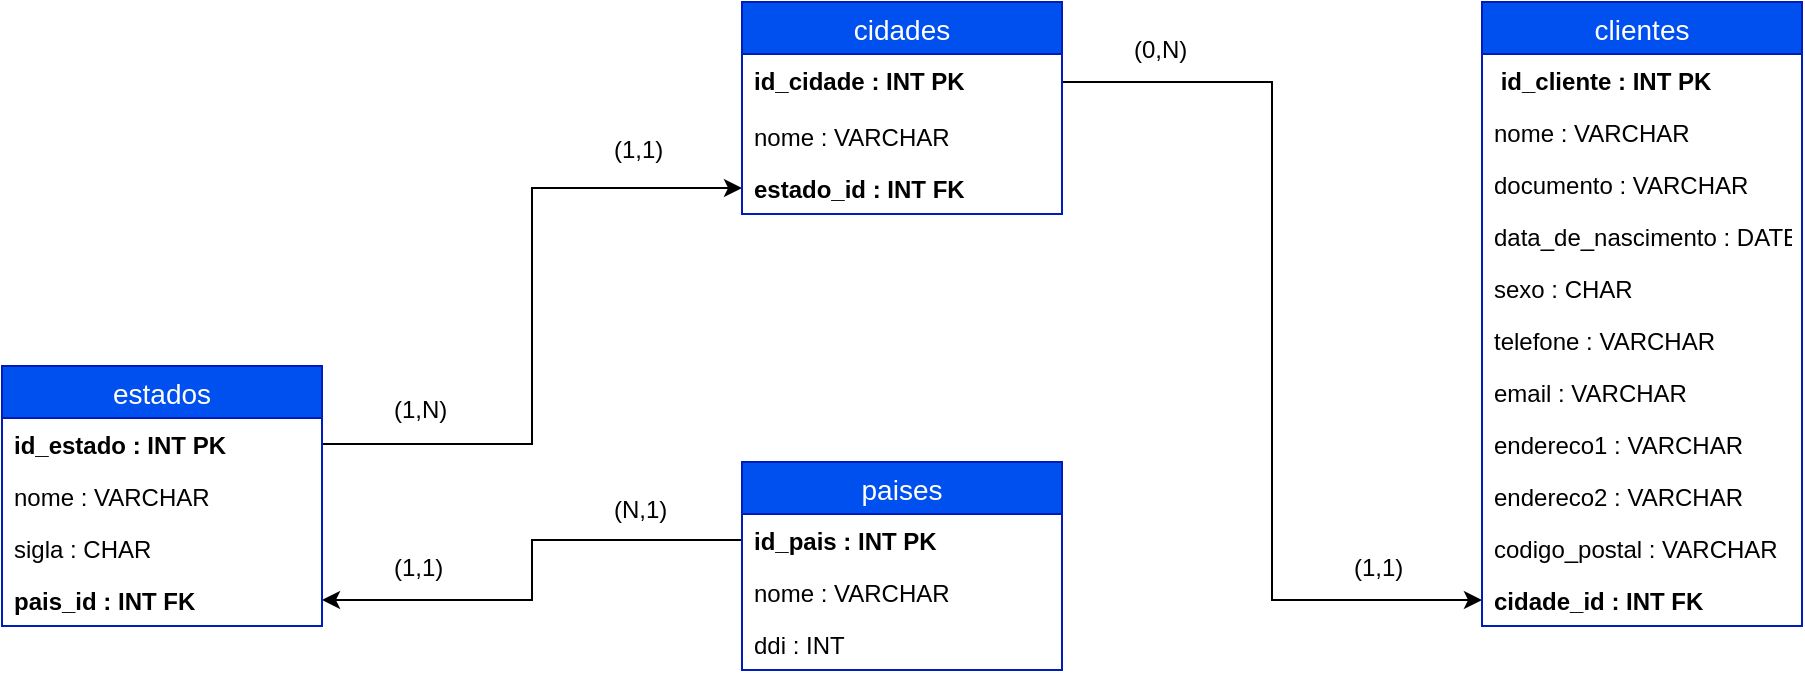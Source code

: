 <mxfile version="13.0.3" type="device"><diagram id="1NyzGuXqsyyqnlKaNulj" name="Página-1"><mxGraphModel dx="1679" dy="1663" grid="1" gridSize="10" guides="1" tooltips="1" connect="1" arrows="1" fold="1" page="1" pageScale="1" pageWidth="827" pageHeight="1169" math="0" shadow="0"><root><mxCell id="0"/><mxCell id="1" parent="0"/><mxCell id="Rsd6BYg_Sw68uoHWUTru-14" style="edgeStyle=orthogonalEdgeStyle;rounded=0;orthogonalLoop=1;jettySize=auto;html=1;exitX=1;exitY=0.5;exitDx=0;exitDy=0;" parent="1" source="Rsd6BYg_Sw68uoHWUTru-11" target="Rsd6BYg_Sw68uoHWUTru-8" edge="1"><mxGeometry relative="1" as="geometry"/></mxCell><mxCell id="Rsd6BYg_Sw68uoHWUTru-20" style="edgeStyle=orthogonalEdgeStyle;rounded=0;orthogonalLoop=1;jettySize=auto;html=1;exitX=1;exitY=0.5;exitDx=0;exitDy=0;entryX=0;entryY=0.5;entryDx=0;entryDy=0;" parent="1" source="Rsd6BYg_Sw68uoHWUTru-16" target="Rsd6BYg_Sw68uoHWUTru-13" edge="1"><mxGeometry relative="1" as="geometry"/></mxCell><mxCell id="Rsd6BYg_Sw68uoHWUTru-25" style="edgeStyle=orthogonalEdgeStyle;rounded=0;orthogonalLoop=1;jettySize=auto;html=1;exitX=0;exitY=0.5;exitDx=0;exitDy=0;entryX=1;entryY=0.5;entryDx=0;entryDy=0;" parent="1" source="Rsd6BYg_Sw68uoHWUTru-22" target="Rsd6BYg_Sw68uoHWUTru-19" edge="1"><mxGeometry relative="1" as="geometry"/></mxCell><mxCell id="oriOSSkjTc0vZ3j-MldP-5" value="clientes" style="swimlane;fontStyle=0;childLayout=stackLayout;horizontal=1;startSize=26;horizontalStack=0;resizeParent=1;resizeParentMax=0;resizeLast=0;collapsible=1;marginBottom=0;align=center;fontSize=14;fillColor=#0050ef;strokeColor=#001DBC;fontColor=#ffffff;" parent="1" vertex="1"><mxGeometry x="610" y="-40" width="160" height="312" as="geometry"><mxRectangle x="570" y="110" width="80" height="26" as="alternateBounds"/></mxGeometry></mxCell><mxCell id="oriOSSkjTc0vZ3j-MldP-6" value=" id_cliente : INT PK" style="text;strokeColor=none;fillColor=none;spacingLeft=4;spacingRight=4;overflow=hidden;rotatable=0;points=[[0,0.5],[1,0.5]];portConstraint=eastwest;fontSize=12;fontStyle=1" parent="oriOSSkjTc0vZ3j-MldP-5" vertex="1"><mxGeometry y="26" width="160" height="26" as="geometry"/></mxCell><mxCell id="oriOSSkjTc0vZ3j-MldP-7" value="nome : VARCHAR" style="text;strokeColor=none;fillColor=none;spacingLeft=4;spacingRight=4;overflow=hidden;rotatable=0;points=[[0,0.5],[1,0.5]];portConstraint=eastwest;fontSize=12;" parent="oriOSSkjTc0vZ3j-MldP-5" vertex="1"><mxGeometry y="52" width="160" height="26" as="geometry"/></mxCell><mxCell id="oriOSSkjTc0vZ3j-MldP-9" value="documento : VARCHAR" style="text;strokeColor=none;fillColor=none;spacingLeft=4;spacingRight=4;overflow=hidden;rotatable=0;points=[[0,0.5],[1,0.5]];portConstraint=eastwest;fontSize=12;" parent="oriOSSkjTc0vZ3j-MldP-5" vertex="1"><mxGeometry y="78" width="160" height="26" as="geometry"/></mxCell><mxCell id="oriOSSkjTc0vZ3j-MldP-15" value="data_de_nascimento : DATE&#10;" style="text;strokeColor=none;fillColor=none;spacingLeft=4;spacingRight=4;overflow=hidden;rotatable=0;points=[[0,0.5],[1,0.5]];portConstraint=eastwest;fontSize=12;" parent="oriOSSkjTc0vZ3j-MldP-5" vertex="1"><mxGeometry y="104" width="160" height="26" as="geometry"/></mxCell><mxCell id="oriOSSkjTc0vZ3j-MldP-17" value="sexo : CHAR" style="text;strokeColor=none;fillColor=none;spacingLeft=4;spacingRight=4;overflow=hidden;rotatable=0;points=[[0,0.5],[1,0.5]];portConstraint=eastwest;fontSize=12;" parent="oriOSSkjTc0vZ3j-MldP-5" vertex="1"><mxGeometry y="130" width="160" height="26" as="geometry"/></mxCell><mxCell id="oriOSSkjTc0vZ3j-MldP-19" value="telefone : VARCHAR" style="text;strokeColor=none;fillColor=none;spacingLeft=4;spacingRight=4;overflow=hidden;rotatable=0;points=[[0,0.5],[1,0.5]];portConstraint=eastwest;fontSize=12;" parent="oriOSSkjTc0vZ3j-MldP-5" vertex="1"><mxGeometry y="156" width="160" height="26" as="geometry"/></mxCell><mxCell id="oriOSSkjTc0vZ3j-MldP-20" value="email : VARCHAR" style="text;strokeColor=none;fillColor=none;spacingLeft=4;spacingRight=4;overflow=hidden;rotatable=0;points=[[0,0.5],[1,0.5]];portConstraint=eastwest;fontSize=12;" parent="oriOSSkjTc0vZ3j-MldP-5" vertex="1"><mxGeometry y="182" width="160" height="26" as="geometry"/></mxCell><mxCell id="Rsd6BYg_Sw68uoHWUTru-5" value="endereco1 : VARCHAR" style="text;strokeColor=none;fillColor=none;spacingLeft=4;spacingRight=4;overflow=hidden;rotatable=0;points=[[0,0.5],[1,0.5]];portConstraint=eastwest;fontSize=12;" parent="oriOSSkjTc0vZ3j-MldP-5" vertex="1"><mxGeometry y="208" width="160" height="26" as="geometry"/></mxCell><mxCell id="Rsd6BYg_Sw68uoHWUTru-6" value="endereco2 : VARCHAR" style="text;strokeColor=none;fillColor=none;spacingLeft=4;spacingRight=4;overflow=hidden;rotatable=0;points=[[0,0.5],[1,0.5]];portConstraint=eastwest;fontSize=12;" parent="oriOSSkjTc0vZ3j-MldP-5" vertex="1"><mxGeometry y="234" width="160" height="26" as="geometry"/></mxCell><mxCell id="Rsd6BYg_Sw68uoHWUTru-7" value="codigo_postal : VARCHAR" style="text;strokeColor=none;fillColor=none;spacingLeft=4;spacingRight=4;overflow=hidden;rotatable=0;points=[[0,0.5],[1,0.5]];portConstraint=eastwest;fontSize=12;" parent="oriOSSkjTc0vZ3j-MldP-5" vertex="1"><mxGeometry y="260" width="160" height="26" as="geometry"/></mxCell><mxCell id="Rsd6BYg_Sw68uoHWUTru-8" value="cidade_id : INT FK " style="text;strokeColor=none;fillColor=none;spacingLeft=4;spacingRight=4;overflow=hidden;rotatable=0;points=[[0,0.5],[1,0.5]];portConstraint=eastwest;fontSize=12;fontStyle=1" parent="oriOSSkjTc0vZ3j-MldP-5" vertex="1"><mxGeometry y="286" width="160" height="26" as="geometry"/></mxCell><mxCell id="Rsd6BYg_Sw68uoHWUTru-9" value="cidades" style="swimlane;fontStyle=0;childLayout=stackLayout;horizontal=1;startSize=26;horizontalStack=0;resizeParent=1;resizeParentMax=0;resizeLast=0;collapsible=1;marginBottom=0;align=center;fontSize=14;fillColor=#0050ef;strokeColor=#001DBC;fontColor=#ffffff;" parent="1" vertex="1"><mxGeometry x="240" y="-40" width="160" height="106" as="geometry"/></mxCell><mxCell id="Rsd6BYg_Sw68uoHWUTru-11" value="id_cidade : INT PK" style="text;strokeColor=none;fillColor=none;spacingLeft=4;spacingRight=4;overflow=hidden;rotatable=0;points=[[0,0.5],[1,0.5]];portConstraint=eastwest;fontSize=12;fontStyle=1" parent="Rsd6BYg_Sw68uoHWUTru-9" vertex="1"><mxGeometry y="26" width="160" height="28" as="geometry"/></mxCell><mxCell id="Rsd6BYg_Sw68uoHWUTru-12" value="nome : VARCHAR" style="text;strokeColor=none;fillColor=none;spacingLeft=4;spacingRight=4;overflow=hidden;rotatable=0;points=[[0,0.5],[1,0.5]];portConstraint=eastwest;fontSize=12;" parent="Rsd6BYg_Sw68uoHWUTru-9" vertex="1"><mxGeometry y="54" width="160" height="26" as="geometry"/></mxCell><mxCell id="Rsd6BYg_Sw68uoHWUTru-13" value="estado_id : INT FK" style="text;strokeColor=none;fillColor=none;spacingLeft=4;spacingRight=4;overflow=hidden;rotatable=0;points=[[0,0.5],[1,0.5]];portConstraint=eastwest;fontSize=12;fontStyle=1" parent="Rsd6BYg_Sw68uoHWUTru-9" vertex="1"><mxGeometry y="80" width="160" height="26" as="geometry"/></mxCell><mxCell id="Rsd6BYg_Sw68uoHWUTru-15" value="estados" style="swimlane;fontStyle=0;childLayout=stackLayout;horizontal=1;startSize=26;horizontalStack=0;resizeParent=1;resizeParentMax=0;resizeLast=0;collapsible=1;marginBottom=0;align=center;fontSize=14;fillColor=#0050ef;strokeColor=#001DBC;fontColor=#ffffff;" parent="1" vertex="1"><mxGeometry x="-130" y="142" width="160" height="130" as="geometry"/></mxCell><mxCell id="Rsd6BYg_Sw68uoHWUTru-16" value="id_estado : INT PK" style="text;strokeColor=none;fillColor=none;spacingLeft=4;spacingRight=4;overflow=hidden;rotatable=0;points=[[0,0.5],[1,0.5]];portConstraint=eastwest;fontSize=12;fontStyle=1" parent="Rsd6BYg_Sw68uoHWUTru-15" vertex="1"><mxGeometry y="26" width="160" height="26" as="geometry"/></mxCell><mxCell id="Rsd6BYg_Sw68uoHWUTru-17" value="nome : VARCHAR" style="text;strokeColor=none;fillColor=none;spacingLeft=4;spacingRight=4;overflow=hidden;rotatable=0;points=[[0,0.5],[1,0.5]];portConstraint=eastwest;fontSize=12;" parent="Rsd6BYg_Sw68uoHWUTru-15" vertex="1"><mxGeometry y="52" width="160" height="26" as="geometry"/></mxCell><mxCell id="Rsd6BYg_Sw68uoHWUTru-18" value="sigla : CHAR" style="text;strokeColor=none;fillColor=none;spacingLeft=4;spacingRight=4;overflow=hidden;rotatable=0;points=[[0,0.5],[1,0.5]];portConstraint=eastwest;fontSize=12;" parent="Rsd6BYg_Sw68uoHWUTru-15" vertex="1"><mxGeometry y="78" width="160" height="26" as="geometry"/></mxCell><mxCell id="Rsd6BYg_Sw68uoHWUTru-19" value="pais_id : INT FK" style="text;strokeColor=none;fillColor=none;spacingLeft=4;spacingRight=4;overflow=hidden;rotatable=0;points=[[0,0.5],[1,0.5]];portConstraint=eastwest;fontSize=12;fontStyle=1" parent="Rsd6BYg_Sw68uoHWUTru-15" vertex="1"><mxGeometry y="104" width="160" height="26" as="geometry"/></mxCell><mxCell id="Rsd6BYg_Sw68uoHWUTru-21" value="paises" style="swimlane;fontStyle=0;childLayout=stackLayout;horizontal=1;startSize=26;horizontalStack=0;resizeParent=1;resizeParentMax=0;resizeLast=0;collapsible=1;marginBottom=0;align=center;fontSize=14;fillColor=#0050ef;strokeColor=#001DBC;fontColor=#ffffff;" parent="1" vertex="1"><mxGeometry x="240" y="190" width="160" height="104" as="geometry"/></mxCell><mxCell id="Rsd6BYg_Sw68uoHWUTru-22" value="id_pais : INT PK" style="text;strokeColor=none;fillColor=none;spacingLeft=4;spacingRight=4;overflow=hidden;rotatable=0;points=[[0,0.5],[1,0.5]];portConstraint=eastwest;fontSize=12;fontStyle=1" parent="Rsd6BYg_Sw68uoHWUTru-21" vertex="1"><mxGeometry y="26" width="160" height="26" as="geometry"/></mxCell><mxCell id="Rsd6BYg_Sw68uoHWUTru-24" value="nome : VARCHAR" style="text;strokeColor=none;fillColor=none;spacingLeft=4;spacingRight=4;overflow=hidden;rotatable=0;points=[[0,0.5],[1,0.5]];portConstraint=eastwest;fontSize=12;" parent="Rsd6BYg_Sw68uoHWUTru-21" vertex="1"><mxGeometry y="52" width="160" height="26" as="geometry"/></mxCell><mxCell id="Rsd6BYg_Sw68uoHWUTru-23" value="ddi : INT" style="text;strokeColor=none;fillColor=none;spacingLeft=4;spacingRight=4;overflow=hidden;rotatable=0;points=[[0,0.5],[1,0.5]];portConstraint=eastwest;fontSize=12;" parent="Rsd6BYg_Sw68uoHWUTru-21" vertex="1"><mxGeometry y="78" width="160" height="26" as="geometry"/></mxCell><mxCell id="sjeNJ8Go7BrHyVrdrzVq-4" value="(N,1)" style="text;strokeColor=none;fillColor=none;spacingLeft=4;spacingRight=4;overflow=hidden;rotatable=0;points=[[0,0.5],[1,0.5]];portConstraint=eastwest;fontSize=12;" vertex="1" parent="1"><mxGeometry x="170" y="200" width="40" height="26" as="geometry"/></mxCell><mxCell id="sjeNJ8Go7BrHyVrdrzVq-5" value="(1,1)" style="text;strokeColor=none;fillColor=none;spacingLeft=4;spacingRight=4;overflow=hidden;rotatable=0;points=[[0,0.5],[1,0.5]];portConstraint=eastwest;fontSize=12;fontColor=#000000;" vertex="1" parent="1"><mxGeometry x="60" y="229" width="40" height="26" as="geometry"/></mxCell><mxCell id="sjeNJ8Go7BrHyVrdrzVq-6" value="(1,N)" style="text;strokeColor=none;fillColor=none;spacingLeft=4;spacingRight=4;overflow=hidden;rotatable=0;points=[[0,0.5],[1,0.5]];portConstraint=eastwest;fontSize=12;" vertex="1" parent="1"><mxGeometry x="60" y="150" width="40" height="26" as="geometry"/></mxCell><mxCell id="sjeNJ8Go7BrHyVrdrzVq-7" value="(1,1)" style="text;strokeColor=none;fillColor=none;spacingLeft=4;spacingRight=4;overflow=hidden;rotatable=0;points=[[0,0.5],[1,0.5]];portConstraint=eastwest;fontSize=12;" vertex="1" parent="1"><mxGeometry x="170" y="20" width="40" height="26" as="geometry"/></mxCell><mxCell id="sjeNJ8Go7BrHyVrdrzVq-8" value="(0,N)" style="text;strokeColor=none;fillColor=none;spacingLeft=4;spacingRight=4;overflow=hidden;rotatable=0;points=[[0,0.5],[1,0.5]];portConstraint=eastwest;fontSize=12;" vertex="1" parent="1"><mxGeometry x="430" y="-30" width="40" height="26" as="geometry"/></mxCell><mxCell id="sjeNJ8Go7BrHyVrdrzVq-9" value="(1,1)" style="text;strokeColor=none;fillColor=none;spacingLeft=4;spacingRight=4;overflow=hidden;rotatable=0;points=[[0,0.5],[1,0.5]];portConstraint=eastwest;fontSize=12;" vertex="1" parent="1"><mxGeometry x="540" y="229" width="40" height="26" as="geometry"/></mxCell></root></mxGraphModel></diagram></mxfile>